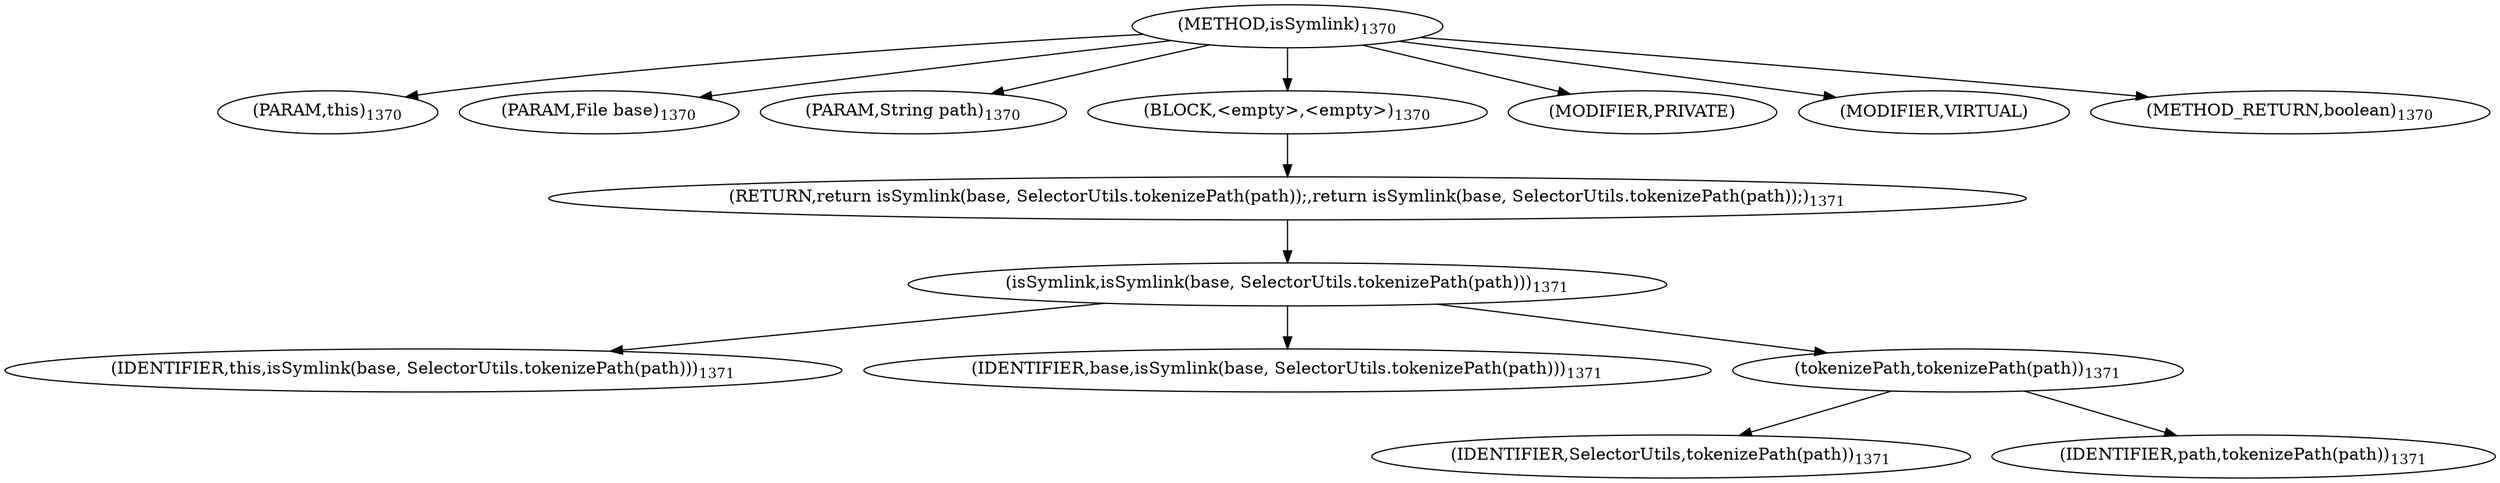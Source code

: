 digraph "isSymlink" {  
"2533" [label = <(METHOD,isSymlink)<SUB>1370</SUB>> ]
"105" [label = <(PARAM,this)<SUB>1370</SUB>> ]
"2534" [label = <(PARAM,File base)<SUB>1370</SUB>> ]
"2535" [label = <(PARAM,String path)<SUB>1370</SUB>> ]
"2536" [label = <(BLOCK,&lt;empty&gt;,&lt;empty&gt;)<SUB>1370</SUB>> ]
"2537" [label = <(RETURN,return isSymlink(base, SelectorUtils.tokenizePath(path));,return isSymlink(base, SelectorUtils.tokenizePath(path));)<SUB>1371</SUB>> ]
"2538" [label = <(isSymlink,isSymlink(base, SelectorUtils.tokenizePath(path)))<SUB>1371</SUB>> ]
"104" [label = <(IDENTIFIER,this,isSymlink(base, SelectorUtils.tokenizePath(path)))<SUB>1371</SUB>> ]
"2539" [label = <(IDENTIFIER,base,isSymlink(base, SelectorUtils.tokenizePath(path)))<SUB>1371</SUB>> ]
"2540" [label = <(tokenizePath,tokenizePath(path))<SUB>1371</SUB>> ]
"2541" [label = <(IDENTIFIER,SelectorUtils,tokenizePath(path))<SUB>1371</SUB>> ]
"2542" [label = <(IDENTIFIER,path,tokenizePath(path))<SUB>1371</SUB>> ]
"2543" [label = <(MODIFIER,PRIVATE)> ]
"2544" [label = <(MODIFIER,VIRTUAL)> ]
"2545" [label = <(METHOD_RETURN,boolean)<SUB>1370</SUB>> ]
  "2533" -> "105" 
  "2533" -> "2534" 
  "2533" -> "2535" 
  "2533" -> "2536" 
  "2533" -> "2543" 
  "2533" -> "2544" 
  "2533" -> "2545" 
  "2536" -> "2537" 
  "2537" -> "2538" 
  "2538" -> "104" 
  "2538" -> "2539" 
  "2538" -> "2540" 
  "2540" -> "2541" 
  "2540" -> "2542" 
}
